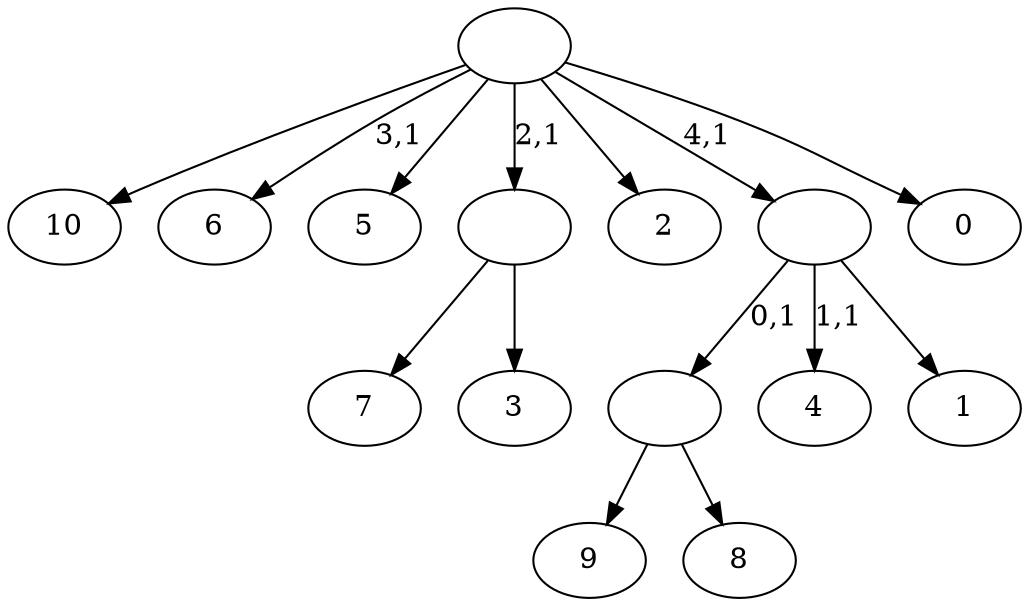 digraph T {
	16 [label="10"]
	15 [label="9"]
	14 [label="8"]
	13 [label=""]
	12 [label="7"]
	11 [label="6"]
	9 [label="5"]
	8 [label="4"]
	6 [label="3"]
	5 [label=""]
	4 [label="2"]
	3 [label="1"]
	2 [label=""]
	1 [label="0"]
	0 [label=""]
	13 -> 15 [label=""]
	13 -> 14 [label=""]
	5 -> 12 [label=""]
	5 -> 6 [label=""]
	2 -> 8 [label="1,1"]
	2 -> 13 [label="0,1"]
	2 -> 3 [label=""]
	0 -> 11 [label="3,1"]
	0 -> 16 [label=""]
	0 -> 9 [label=""]
	0 -> 5 [label="2,1"]
	0 -> 4 [label=""]
	0 -> 2 [label="4,1"]
	0 -> 1 [label=""]
}
